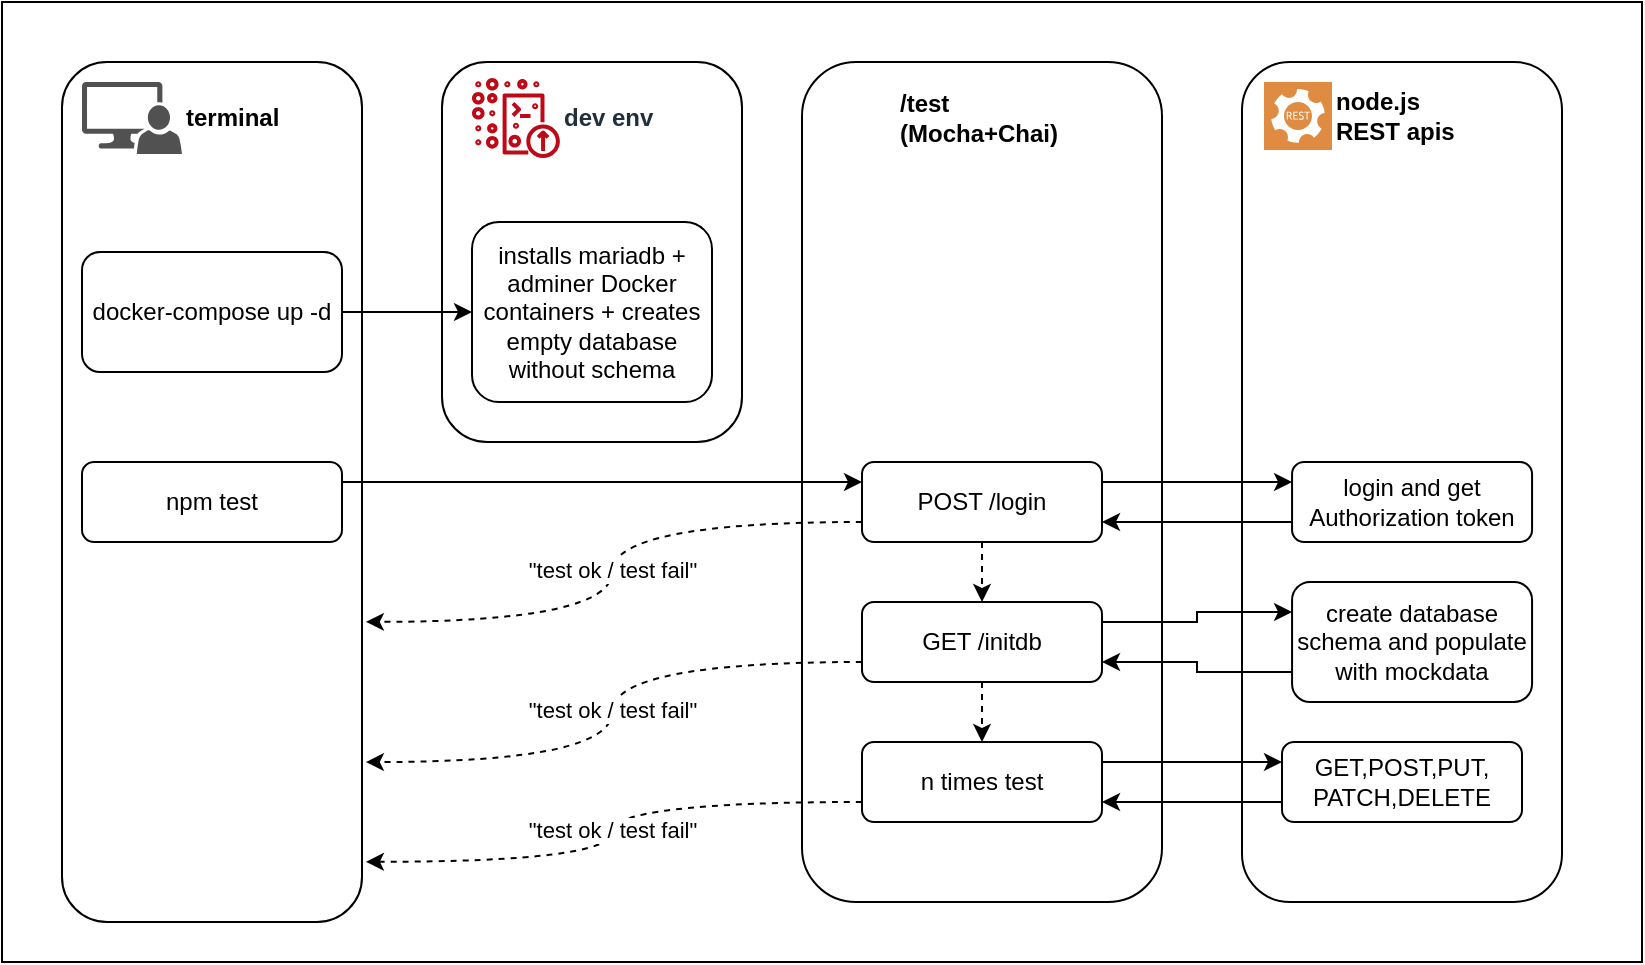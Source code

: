 <mxfile version="13.7.9" type="device"><diagram id="bJBk2X2TKCY8vV97FNtC" name="Page-1"><mxGraphModel dx="2249" dy="883" grid="1" gridSize="10" guides="1" tooltips="1" connect="1" arrows="1" fold="1" page="1" pageScale="1" pageWidth="827" pageHeight="1169" math="0" shadow="0"><root><mxCell id="0"/><mxCell id="1" parent="0"/><mxCell id="k4g0Ve8Y1sdl0wgShTQX-1" value="" style="rounded=0;whiteSpace=wrap;html=1;" vertex="1" parent="1"><mxGeometry x="-20" y="10" width="820" height="480" as="geometry"/></mxCell><mxCell id="ndG-7Ke3Ms8K-S3ZYSEW-35" value="" style="rounded=1;whiteSpace=wrap;html=1;strokeColor=#000000;" parent="1" vertex="1"><mxGeometry x="600" y="40" width="160" height="420" as="geometry"/></mxCell><mxCell id="ndG-7Ke3Ms8K-S3ZYSEW-33" value="" style="rounded=1;whiteSpace=wrap;html=1;strokeColor=#000000;" parent="1" vertex="1"><mxGeometry x="380" y="40" width="180" height="420" as="geometry"/></mxCell><mxCell id="ndG-7Ke3Ms8K-S3ZYSEW-32" value="" style="rounded=1;whiteSpace=wrap;html=1;strokeColor=#000000;" parent="1" vertex="1"><mxGeometry x="200" y="40" width="150" height="190" as="geometry"/></mxCell><mxCell id="ndG-7Ke3Ms8K-S3ZYSEW-31" value="" style="rounded=1;whiteSpace=wrap;html=1;strokeColor=#000000;" parent="1" vertex="1"><mxGeometry x="10" y="40" width="150" height="430" as="geometry"/></mxCell><mxCell id="ndG-7Ke3Ms8K-S3ZYSEW-2" value="terminal" style="pointerEvents=1;shadow=0;dashed=0;html=1;strokeColor=none;labelPosition=right;verticalLabelPosition=middle;verticalAlign=middle;align=left;fillColor=#515151;shape=mxgraph.mscae.system_center.admin_console;fontStyle=1" parent="1" vertex="1"><mxGeometry x="20" y="50" width="50" height="36" as="geometry"/></mxCell><mxCell id="ndG-7Ke3Ms8K-S3ZYSEW-3" value="/test &lt;br&gt;(Mocha+Chai)" style="shape=image;html=1;verticalAlign=middle;verticalLabelPosition=middle;labelBackgroundColor=#ffffff;imageAspect=0;aspect=fixed;image=https://cdn0.iconfinder.com/data/icons/business-and-finance-86/512/business_finance_money-17-2-128.png;labelPosition=right;align=left;fontStyle=1" parent="1" vertex="1"><mxGeometry x="381" y="45" width="46" height="46" as="geometry"/></mxCell><mxCell id="ndG-7Ke3Ms8K-S3ZYSEW-4" value="node.js &lt;br&gt;REST apis" style="pointerEvents=1;shadow=0;dashed=0;html=1;strokeColor=none;fillColor=#DF8C42;labelPosition=right;verticalLabelPosition=middle;verticalAlign=middle;align=left;outlineConnect=0;shape=mxgraph.veeam2.restful_api;fontStyle=1" parent="1" vertex="1"><mxGeometry x="611" y="50" width="34" height="34" as="geometry"/></mxCell><mxCell id="ndG-7Ke3Ms8K-S3ZYSEW-5" value="dev env" style="outlineConnect=0;fontColor=#232F3E;gradientColor=none;fillColor=#BE0917;strokeColor=none;dashed=0;verticalLabelPosition=middle;verticalAlign=middle;align=left;html=1;fontSize=12;fontStyle=1;aspect=fixed;pointerEvents=1;shape=mxgraph.aws4.development_environment;labelPosition=right;" parent="1" vertex="1"><mxGeometry x="215.0" y="48" width="43.94" height="40" as="geometry"/></mxCell><mxCell id="ndG-7Ke3Ms8K-S3ZYSEW-26" style="edgeStyle=orthogonalEdgeStyle;rounded=0;orthogonalLoop=1;jettySize=auto;html=1;exitX=1;exitY=0.5;exitDx=0;exitDy=0;entryX=0;entryY=0.5;entryDx=0;entryDy=0;" parent="1" source="ndG-7Ke3Ms8K-S3ZYSEW-10" target="ndG-7Ke3Ms8K-S3ZYSEW-12" edge="1"><mxGeometry relative="1" as="geometry"/></mxCell><mxCell id="ndG-7Ke3Ms8K-S3ZYSEW-10" value="docker-compose up -d" style="text;html=1;fillColor=none;align=center;verticalAlign=middle;whiteSpace=wrap;rounded=1;strokeColor=#000000;" parent="1" vertex="1"><mxGeometry x="20" y="135" width="130" height="60" as="geometry"/></mxCell><mxCell id="ndG-7Ke3Ms8K-S3ZYSEW-12" value="installs mariadb + adminer Docker containers + creates empty database without schema" style="text;html=1;fillColor=none;align=center;verticalAlign=middle;whiteSpace=wrap;rounded=1;strokeColor=#000000;" parent="1" vertex="1"><mxGeometry x="215" y="120" width="120" height="90" as="geometry"/></mxCell><mxCell id="ndG-7Ke3Ms8K-S3ZYSEW-25" style="edgeStyle=orthogonalEdgeStyle;rounded=0;orthogonalLoop=1;jettySize=auto;html=1;exitX=1;exitY=0.25;exitDx=0;exitDy=0;entryX=0;entryY=0.25;entryDx=0;entryDy=0;" parent="1" source="ndG-7Ke3Ms8K-S3ZYSEW-13" target="ndG-7Ke3Ms8K-S3ZYSEW-14" edge="1"><mxGeometry relative="1" as="geometry"/></mxCell><mxCell id="ndG-7Ke3Ms8K-S3ZYSEW-13" value="npm test" style="text;html=1;fillColor=none;align=center;verticalAlign=middle;whiteSpace=wrap;rounded=1;strokeColor=#000000;" parent="1" vertex="1"><mxGeometry x="20" y="240" width="130" height="40" as="geometry"/></mxCell><mxCell id="ndG-7Ke3Ms8K-S3ZYSEW-19" style="edgeStyle=orthogonalEdgeStyle;rounded=0;orthogonalLoop=1;jettySize=auto;html=1;exitX=1;exitY=0.25;exitDx=0;exitDy=0;entryX=0;entryY=0.25;entryDx=0;entryDy=0;" parent="1" source="ndG-7Ke3Ms8K-S3ZYSEW-14" target="ndG-7Ke3Ms8K-S3ZYSEW-15" edge="1"><mxGeometry relative="1" as="geometry"/></mxCell><mxCell id="ndG-7Ke3Ms8K-S3ZYSEW-21" style="edgeStyle=orthogonalEdgeStyle;rounded=0;orthogonalLoop=1;jettySize=auto;html=1;exitX=0.5;exitY=1;exitDx=0;exitDy=0;entryX=0.5;entryY=0;entryDx=0;entryDy=0;dashed=1;" parent="1" source="ndG-7Ke3Ms8K-S3ZYSEW-14" target="ndG-7Ke3Ms8K-S3ZYSEW-16" edge="1"><mxGeometry relative="1" as="geometry"/></mxCell><mxCell id="ndG-7Ke3Ms8K-S3ZYSEW-59" value="&quot;test ok / test fail&quot;" style="edgeStyle=orthogonalEdgeStyle;orthogonalLoop=1;jettySize=auto;html=1;exitX=0;exitY=0.75;exitDx=0;exitDy=0;entryX=1.013;entryY=0.651;entryDx=0;entryDy=0;dashed=1;curved=1;entryPerimeter=0;" parent="1" source="ndG-7Ke3Ms8K-S3ZYSEW-14" target="ndG-7Ke3Ms8K-S3ZYSEW-31" edge="1"><mxGeometry relative="1" as="geometry"/></mxCell><mxCell id="ndG-7Ke3Ms8K-S3ZYSEW-14" value="POST /login" style="text;html=1;fillColor=none;align=center;verticalAlign=middle;whiteSpace=wrap;rounded=1;strokeColor=#000000;" parent="1" vertex="1"><mxGeometry x="410" y="240" width="120" height="40" as="geometry"/></mxCell><mxCell id="ndG-7Ke3Ms8K-S3ZYSEW-20" style="edgeStyle=orthogonalEdgeStyle;rounded=0;orthogonalLoop=1;jettySize=auto;html=1;exitX=0;exitY=0.75;exitDx=0;exitDy=0;entryX=1;entryY=0.75;entryDx=0;entryDy=0;" parent="1" source="ndG-7Ke3Ms8K-S3ZYSEW-15" target="ndG-7Ke3Ms8K-S3ZYSEW-14" edge="1"><mxGeometry relative="1" as="geometry"/></mxCell><mxCell id="ndG-7Ke3Ms8K-S3ZYSEW-15" value="login and get Authorization token" style="text;html=1;fillColor=none;align=center;verticalAlign=middle;whiteSpace=wrap;rounded=1;strokeColor=#000000;" parent="1" vertex="1"><mxGeometry x="625.03" y="240" width="120" height="40" as="geometry"/></mxCell><mxCell id="ndG-7Ke3Ms8K-S3ZYSEW-38" style="edgeStyle=orthogonalEdgeStyle;rounded=0;orthogonalLoop=1;jettySize=auto;html=1;exitX=0.5;exitY=1;exitDx=0;exitDy=0;entryX=0.5;entryY=0;entryDx=0;entryDy=0;dashed=1;" parent="1" source="ndG-7Ke3Ms8K-S3ZYSEW-16" target="ndG-7Ke3Ms8K-S3ZYSEW-34" edge="1"><mxGeometry relative="1" as="geometry"/></mxCell><mxCell id="ndG-7Ke3Ms8K-S3ZYSEW-55" style="edgeStyle=orthogonalEdgeStyle;rounded=0;orthogonalLoop=1;jettySize=auto;html=1;exitX=1;exitY=0.25;exitDx=0;exitDy=0;entryX=0;entryY=0.25;entryDx=0;entryDy=0;" parent="1" source="ndG-7Ke3Ms8K-S3ZYSEW-16" target="ndG-7Ke3Ms8K-S3ZYSEW-17" edge="1"><mxGeometry relative="1" as="geometry"/></mxCell><mxCell id="ndG-7Ke3Ms8K-S3ZYSEW-62" value="&quot;test ok / test fail&quot;" style="edgeStyle=orthogonalEdgeStyle;curved=1;orthogonalLoop=1;jettySize=auto;html=1;exitX=0;exitY=0.75;exitDx=0;exitDy=0;entryX=1.013;entryY=0.814;entryDx=0;entryDy=0;dashed=1;entryPerimeter=0;" parent="1" source="ndG-7Ke3Ms8K-S3ZYSEW-16" target="ndG-7Ke3Ms8K-S3ZYSEW-31" edge="1"><mxGeometry relative="1" as="geometry"/></mxCell><mxCell id="ndG-7Ke3Ms8K-S3ZYSEW-16" value="GET /initdb" style="text;html=1;fillColor=none;align=center;verticalAlign=middle;whiteSpace=wrap;rounded=1;strokeColor=#000000;" parent="1" vertex="1"><mxGeometry x="410" y="310" width="120" height="40" as="geometry"/></mxCell><mxCell id="ndG-7Ke3Ms8K-S3ZYSEW-24" style="edgeStyle=orthogonalEdgeStyle;rounded=0;orthogonalLoop=1;jettySize=auto;html=1;exitX=0;exitY=0.75;exitDx=0;exitDy=0;entryX=1;entryY=0.75;entryDx=0;entryDy=0;" parent="1" source="ndG-7Ke3Ms8K-S3ZYSEW-17" target="ndG-7Ke3Ms8K-S3ZYSEW-16" edge="1"><mxGeometry relative="1" as="geometry"/></mxCell><mxCell id="ndG-7Ke3Ms8K-S3ZYSEW-17" value="create database schema and populate with mockdata" style="text;html=1;fillColor=none;align=center;verticalAlign=middle;whiteSpace=wrap;rounded=1;strokeColor=#000000;" parent="1" vertex="1"><mxGeometry x="625.03" y="300" width="120" height="60" as="geometry"/></mxCell><mxCell id="ndG-7Ke3Ms8K-S3ZYSEW-56" style="edgeStyle=orthogonalEdgeStyle;rounded=0;orthogonalLoop=1;jettySize=auto;html=1;exitX=1;exitY=0.25;exitDx=0;exitDy=0;entryX=0;entryY=0.25;entryDx=0;entryDy=0;" parent="1" source="ndG-7Ke3Ms8K-S3ZYSEW-34" target="ndG-7Ke3Ms8K-S3ZYSEW-39" edge="1"><mxGeometry relative="1" as="geometry"/></mxCell><mxCell id="ndG-7Ke3Ms8K-S3ZYSEW-63" value="&quot;test ok / test fail&quot;" style="edgeStyle=orthogonalEdgeStyle;curved=1;orthogonalLoop=1;jettySize=auto;html=1;exitX=0;exitY=0.75;exitDx=0;exitDy=0;entryX=1.013;entryY=0.93;entryDx=0;entryDy=0;dashed=1;entryPerimeter=0;" parent="1" source="ndG-7Ke3Ms8K-S3ZYSEW-34" target="ndG-7Ke3Ms8K-S3ZYSEW-31" edge="1"><mxGeometry relative="1" as="geometry"/></mxCell><mxCell id="ndG-7Ke3Ms8K-S3ZYSEW-34" value="n times test" style="text;html=1;fillColor=none;align=center;verticalAlign=middle;whiteSpace=wrap;rounded=1;strokeColor=#000000;" parent="1" vertex="1"><mxGeometry x="410" y="380" width="120" height="40" as="geometry"/></mxCell><mxCell id="ndG-7Ke3Ms8K-S3ZYSEW-41" style="edgeStyle=orthogonalEdgeStyle;rounded=0;orthogonalLoop=1;jettySize=auto;html=1;exitX=0;exitY=0.75;exitDx=0;exitDy=0;entryX=1;entryY=0.75;entryDx=0;entryDy=0;" parent="1" source="ndG-7Ke3Ms8K-S3ZYSEW-39" target="ndG-7Ke3Ms8K-S3ZYSEW-34" edge="1"><mxGeometry relative="1" as="geometry"/></mxCell><mxCell id="ndG-7Ke3Ms8K-S3ZYSEW-39" value="GET,POST,PUT,&lt;br&gt;PATCH,DELETE" style="text;html=1;fillColor=none;align=center;verticalAlign=middle;whiteSpace=wrap;rounded=1;strokeColor=#000000;" parent="1" vertex="1"><mxGeometry x="620" y="380" width="120" height="40" as="geometry"/></mxCell></root></mxGraphModel></diagram></mxfile>